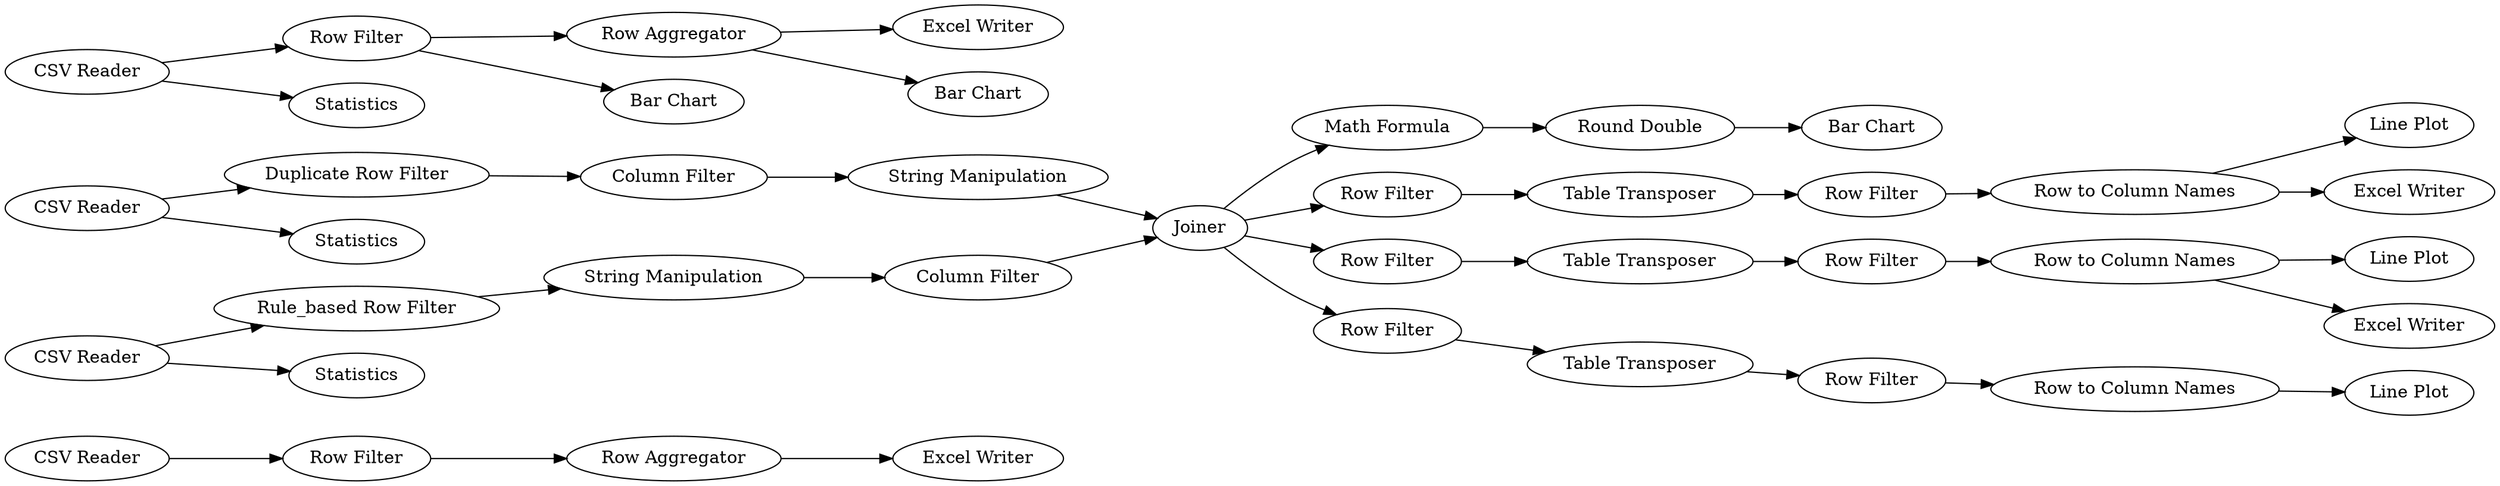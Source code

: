 digraph {
	"5896089612717597627_39" [label="CSV Reader"]
	"5896089612717597627_32" [label="Row Filter"]
	"5896089612717597627_43" [label="Row Aggregator"]
	"5896089612717597627_15" [label="Math Formula"]
	"5896089612717597627_38" [label="Line Plot"]
	"5896089612717597627_13" [label="String Manipulation"]
	"5896089612717597627_45" [label="Excel Writer"]
	"5896089612717597627_36" [label="Row to Column Names"]
	"5896089612717597627_9" [label="CSV Reader"]
	"5896089612717597627_22" [label="String Manipulation"]
	"5896089612717597627_41" [label="Row Aggregator"]
	"5896089612717597627_17" [label="Round Double"]
	"5896089612717597627_28" [label="Line Plot"]
	"5896089612717597627_33" [label="Line Plot"]
	"5896089612717597627_35" [label="Table Transposer"]
	"5896089612717597627_19" [label="Duplicate Row Filter"]
	"5896089612717597627_12" [label="Rule_based Row Filter"]
	"5896089612717597627_42" [label="Excel Writer"]
	"5896089612717597627_26" [label="Row to Column Names"]
	"5896089612717597627_50" [label=Statistics]
	"5896089612717597627_20" [label="Column Filter"]
	"5896089612717597627_29" [label="Row Filter"]
	"5896089612717597627_37" [label="Row Filter"]
	"5896089612717597627_34" [label="Row Filter"]
	"5896089612717597627_16" [label="Bar Chart"]
	"5896089612717597627_27" [label="Row Filter"]
	"5896089612717597627_48" [label="Excel Writer"]
	"5896089612717597627_40" [label="Row Filter"]
	"5896089612717597627_21" [label=Joiner]
	"5896089612717597627_11" [label="Row Filter"]
	"5896089612717597627_47" [label="Excel Writer"]
	"5896089612717597627_25" [label="Table Transposer"]
	"5896089612717597627_30" [label="Table Transposer"]
	"5896089612717597627_18" [label="CSV Reader"]
	"5896089612717597627_23" [label="Row Filter"]
	"5896089612717597627_7" [label="CSV Reader"]
	"5896089612717597627_14" [label="Column Filter"]
	"5896089612717597627_44" [label="Bar Chart"]
	"5896089612717597627_31" [label="Row to Column Names"]
	"5896089612717597627_8" [label="Bar Chart"]
	"5896089612717597627_51" [label=Statistics]
	"5896089612717597627_49" [label=Statistics]
	"5896089612717597627_29" -> "5896089612717597627_30"
	"5896089612717597627_13" -> "5896089612717597627_14"
	"5896089612717597627_20" -> "5896089612717597627_22"
	"5896089612717597627_15" -> "5896089612717597627_17"
	"5896089612717597627_36" -> "5896089612717597627_48"
	"5896089612717597627_12" -> "5896089612717597627_13"
	"5896089612717597627_21" -> "5896089612717597627_34"
	"5896089612717597627_11" -> "5896089612717597627_8"
	"5896089612717597627_31" -> "5896089612717597627_33"
	"5896089612717597627_21" -> "5896089612717597627_23"
	"5896089612717597627_9" -> "5896089612717597627_50"
	"5896089612717597627_36" -> "5896089612717597627_38"
	"5896089612717597627_25" -> "5896089612717597627_27"
	"5896089612717597627_31" -> "5896089612717597627_47"
	"5896089612717597627_14" -> "5896089612717597627_21"
	"5896089612717597627_30" -> "5896089612717597627_32"
	"5896089612717597627_32" -> "5896089612717597627_31"
	"5896089612717597627_43" -> "5896089612717597627_45"
	"5896089612717597627_23" -> "5896089612717597627_25"
	"5896089612717597627_18" -> "5896089612717597627_19"
	"5896089612717597627_21" -> "5896089612717597627_15"
	"5896089612717597627_7" -> "5896089612717597627_11"
	"5896089612717597627_35" -> "5896089612717597627_37"
	"5896089612717597627_7" -> "5896089612717597627_49"
	"5896089612717597627_26" -> "5896089612717597627_28"
	"5896089612717597627_43" -> "5896089612717597627_44"
	"5896089612717597627_37" -> "5896089612717597627_36"
	"5896089612717597627_19" -> "5896089612717597627_20"
	"5896089612717597627_11" -> "5896089612717597627_43"
	"5896089612717597627_22" -> "5896089612717597627_21"
	"5896089612717597627_21" -> "5896089612717597627_29"
	"5896089612717597627_39" -> "5896089612717597627_40"
	"5896089612717597627_34" -> "5896089612717597627_35"
	"5896089612717597627_18" -> "5896089612717597627_51"
	"5896089612717597627_40" -> "5896089612717597627_41"
	"5896089612717597627_27" -> "5896089612717597627_26"
	"5896089612717597627_17" -> "5896089612717597627_16"
	"5896089612717597627_9" -> "5896089612717597627_12"
	"5896089612717597627_41" -> "5896089612717597627_42"
	rankdir=LR
}
